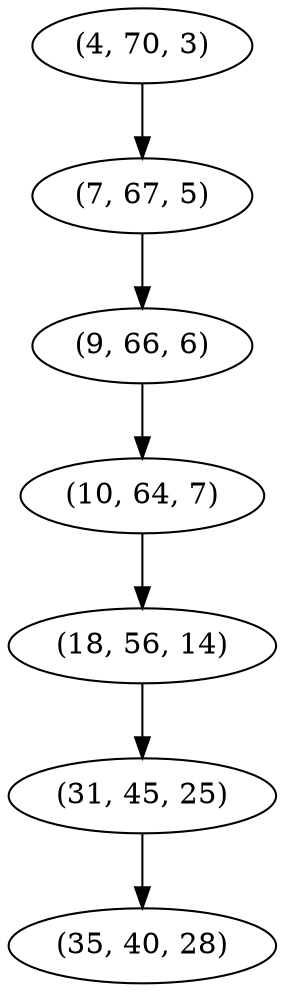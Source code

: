 digraph tree {
    "(4, 70, 3)";
    "(7, 67, 5)";
    "(9, 66, 6)";
    "(10, 64, 7)";
    "(18, 56, 14)";
    "(31, 45, 25)";
    "(35, 40, 28)";
    "(4, 70, 3)" -> "(7, 67, 5)";
    "(7, 67, 5)" -> "(9, 66, 6)";
    "(9, 66, 6)" -> "(10, 64, 7)";
    "(10, 64, 7)" -> "(18, 56, 14)";
    "(18, 56, 14)" -> "(31, 45, 25)";
    "(31, 45, 25)" -> "(35, 40, 28)";
}
